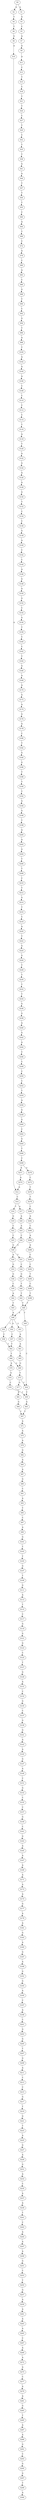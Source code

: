 strict digraph  {
	S0 -> S1 [ label = A ];
	S0 -> S2 [ label = A ];
	S1 -> S3 [ label = A ];
	S2 -> S4 [ label = T ];
	S3 -> S5 [ label = C ];
	S4 -> S6 [ label = T ];
	S5 -> S7 [ label = A ];
	S6 -> S8 [ label = G ];
	S7 -> S9 [ label = A ];
	S8 -> S10 [ label = A ];
	S9 -> S11 [ label = A ];
	S10 -> S12 [ label = A ];
	S11 -> S13 [ label = C ];
	S12 -> S14 [ label = C ];
	S13 -> S15 [ label = T ];
	S14 -> S16 [ label = T ];
	S14 -> S17 [ label = A ];
	S15 -> S18 [ label = C ];
	S16 -> S19 [ label = G ];
	S17 -> S20 [ label = A ];
	S18 -> S21 [ label = T ];
	S19 -> S22 [ label = C ];
	S20 -> S23 [ label = A ];
	S21 -> S24 [ label = T ];
	S22 -> S25 [ label = C ];
	S23 -> S26 [ label = C ];
	S24 -> S27 [ label = C ];
	S25 -> S28 [ label = G ];
	S26 -> S28 [ label = G ];
	S27 -> S29 [ label = T ];
	S28 -> S30 [ label = A ];
	S28 -> S31 [ label = T ];
	S29 -> S32 [ label = C ];
	S30 -> S33 [ label = G ];
	S31 -> S34 [ label = C ];
	S32 -> S35 [ label = T ];
	S33 -> S36 [ label = G ];
	S34 -> S37 [ label = G ];
	S35 -> S38 [ label = T ];
	S36 -> S39 [ label = C ];
	S37 -> S40 [ label = T ];
	S38 -> S41 [ label = G ];
	S39 -> S42 [ label = A ];
	S40 -> S43 [ label = T ];
	S41 -> S44 [ label = A ];
	S42 -> S45 [ label = T ];
	S43 -> S46 [ label = T ];
	S44 -> S47 [ label = T ];
	S45 -> S48 [ label = A ];
	S46 -> S49 [ label = T ];
	S46 -> S48 [ label = A ];
	S47 -> S50 [ label = T ];
	S48 -> S51 [ label = G ];
	S48 -> S52 [ label = A ];
	S48 -> S53 [ label = C ];
	S49 -> S54 [ label = C ];
	S50 -> S55 [ label = T ];
	S51 -> S56 [ label = A ];
	S52 -> S57 [ label = C ];
	S53 -> S58 [ label = C ];
	S54 -> S59 [ label = T ];
	S55 -> S60 [ label = C ];
	S56 -> S61 [ label = A ];
	S57 -> S62 [ label = T ];
	S58 -> S62 [ label = T ];
	S59 -> S63 [ label = G ];
	S60 -> S64 [ label = A ];
	S61 -> S65 [ label = T ];
	S62 -> S66 [ label = T ];
	S63 -> S67 [ label = T ];
	S64 -> S68 [ label = T ];
	S65 -> S69 [ label = G ];
	S66 -> S69 [ label = G ];
	S66 -> S70 [ label = A ];
	S67 -> S71 [ label = A ];
	S68 -> S72 [ label = C ];
	S69 -> S73 [ label = T ];
	S70 -> S74 [ label = G ];
	S71 -> S75 [ label = A ];
	S72 -> S76 [ label = A ];
	S73 -> S54 [ label = C ];
	S73 -> S77 [ label = G ];
	S74 -> S78 [ label = C ];
	S75 -> S79 [ label = A ];
	S76 -> S80 [ label = C ];
	S77 -> S81 [ label = A ];
	S78 -> S59 [ label = T ];
	S79 -> S82 [ label = G ];
	S80 -> S83 [ label = A ];
	S81 -> S84 [ label = G ];
	S82 -> S85 [ label = A ];
	S83 -> S86 [ label = C ];
	S84 -> S67 [ label = T ];
	S85 -> S87 [ label = A ];
	S86 -> S88 [ label = G ];
	S87 -> S89 [ label = G ];
	S88 -> S90 [ label = T ];
	S89 -> S91 [ label = C ];
	S90 -> S92 [ label = C ];
	S91 -> S93 [ label = A ];
	S92 -> S94 [ label = G ];
	S93 -> S95 [ label = T ];
	S94 -> S96 [ label = T ];
	S95 -> S97 [ label = C ];
	S96 -> S98 [ label = A ];
	S97 -> S99 [ label = A ];
	S98 -> S100 [ label = T ];
	S99 -> S101 [ label = G ];
	S100 -> S102 [ label = A ];
	S101 -> S103 [ label = T ];
	S102 -> S104 [ label = A ];
	S103 -> S105 [ label = T ];
	S104 -> S106 [ label = A ];
	S105 -> S107 [ label = G ];
	S106 -> S108 [ label = C ];
	S107 -> S109 [ label = T ];
	S108 -> S110 [ label = C ];
	S109 -> S111 [ label = G ];
	S110 -> S112 [ label = C ];
	S111 -> S113 [ label = A ];
	S112 -> S114 [ label = C ];
	S113 -> S115 [ label = T ];
	S114 -> S116 [ label = T ];
	S115 -> S117 [ label = C ];
	S116 -> S118 [ label = A ];
	S117 -> S119 [ label = G ];
	S118 -> S120 [ label = T ];
	S119 -> S121 [ label = G ];
	S120 -> S122 [ label = A ];
	S121 -> S123 [ label = G ];
	S122 -> S124 [ label = G ];
	S123 -> S125 [ label = C ];
	S124 -> S126 [ label = A ];
	S125 -> S127 [ label = T ];
	S126 -> S128 [ label = A ];
	S127 -> S129 [ label = G ];
	S128 -> S130 [ label = G ];
	S129 -> S131 [ label = A ];
	S130 -> S132 [ label = T ];
	S131 -> S133 [ label = C ];
	S132 -> S134 [ label = C ];
	S133 -> S135 [ label = G ];
	S134 -> S136 [ label = C ];
	S135 -> S137 [ label = C ];
	S136 -> S138 [ label = G ];
	S137 -> S139 [ label = G ];
	S138 -> S140 [ label = A ];
	S139 -> S141 [ label = G ];
	S140 -> S142 [ label = C ];
	S141 -> S143 [ label = A ];
	S142 -> S144 [ label = C ];
	S143 -> S145 [ label = A ];
	S144 -> S146 [ label = A ];
	S145 -> S147 [ label = G ];
	S146 -> S148 [ label = G ];
	S147 -> S149 [ label = A ];
	S148 -> S150 [ label = A ];
	S149 -> S151 [ label = C ];
	S150 -> S152 [ label = G ];
	S151 -> S153 [ label = G ];
	S152 -> S154 [ label = C ];
	S153 -> S155 [ label = C ];
	S154 -> S156 [ label = G ];
	S155 -> S157 [ label = C ];
	S156 -> S158 [ label = T ];
	S157 -> S159 [ label = G ];
	S158 -> S160 [ label = C ];
	S159 -> S161 [ label = C ];
	S160 -> S162 [ label = C ];
	S161 -> S163 [ label = G ];
	S162 -> S164 [ label = T ];
	S163 -> S165 [ label = A ];
	S164 -> S166 [ label = G ];
	S165 -> S167 [ label = A ];
	S166 -> S168 [ label = A ];
	S167 -> S169 [ label = A ];
	S168 -> S170 [ label = A ];
	S169 -> S171 [ label = A ];
	S170 -> S172 [ label = G ];
	S171 -> S173 [ label = A ];
	S172 -> S174 [ label = A ];
	S173 -> S175 [ label = A ];
	S174 -> S176 [ label = G ];
	S175 -> S177 [ label = G ];
	S176 -> S178 [ label = A ];
	S177 -> S179 [ label = A ];
	S178 -> S180 [ label = C ];
	S179 -> S181 [ label = A ];
	S180 -> S182 [ label = T ];
	S181 -> S183 [ label = G ];
	S182 -> S184 [ label = G ];
	S183 -> S185 [ label = A ];
	S184 -> S186 [ label = G ];
	S185 -> S187 [ label = G ];
	S186 -> S188 [ label = T ];
	S187 -> S189 [ label = A ];
	S188 -> S190 [ label = T ];
	S189 -> S191 [ label = G ];
	S190 -> S192 [ label = T ];
	S191 -> S193 [ label = G ];
	S192 -> S194 [ label = G ];
	S193 -> S195 [ label = A ];
	S194 -> S196 [ label = G ];
	S195 -> S197 [ label = C ];
	S196 -> S198 [ label = T ];
	S197 -> S199 [ label = A ];
	S198 -> S200 [ label = A ];
	S199 -> S201 [ label = C ];
	S200 -> S202 [ label = A ];
	S201 -> S203 [ label = G ];
	S202 -> S204 [ label = G ];
	S203 -> S205 [ label = G ];
	S204 -> S206 [ label = T ];
	S205 -> S207 [ label = T ];
	S206 -> S208 [ label = T ];
	S207 -> S209 [ label = G ];
	S208 -> S210 [ label = C ];
	S209 -> S211 [ label = A ];
	S210 -> S212 [ label = T ];
	S211 -> S213 [ label = C ];
	S212 -> S214 [ label = G ];
	S213 -> S215 [ label = C ];
	S214 -> S216 [ label = T ];
	S215 -> S217 [ label = G ];
	S216 -> S218 [ label = C ];
	S217 -> S219 [ label = T ];
	S218 -> S220 [ label = A ];
	S219 -> S221 [ label = G ];
	S220 -> S222 [ label = T ];
	S221 -> S223 [ label = T ];
	S222 -> S224 [ label = G ];
	S223 -> S225 [ label = A ];
	S224 -> S226 [ label = G ];
	S225 -> S227 [ label = G ];
	S226 -> S228 [ label = T ];
	S227 -> S229 [ label = A ];
	S228 -> S230 [ label = T ];
	S229 -> S231 [ label = G ];
	S230 -> S232 [ label = T ];
	S231 -> S233 [ label = A ];
	S232 -> S234 [ label = T ];
	S233 -> S235 [ label = C ];
	S234 -> S236 [ label = G ];
	S235 -> S237 [ label = A ];
	S236 -> S238 [ label = G ];
	S237 -> S239 [ label = A ];
	S238 -> S240 [ label = A ];
	S239 -> S241 [ label = T ];
	S240 -> S242 [ label = G ];
	S241 -> S243 [ label = C ];
	S242 -> S244 [ label = A ];
	S243 -> S245 [ label = A ];
	S244 -> S246 [ label = C ];
	S245 -> S247 [ label = A ];
	S246 -> S248 [ label = C ];
	S247 -> S249 [ label = A ];
	S248 -> S250 [ label = C ];
	S249 -> S251 [ label = G ];
	S250 -> S252 [ label = C ];
	S251 -> S253 [ label = C ];
	S252 -> S254 [ label = T ];
	S253 -> S255 [ label = T ];
	S254 -> S256 [ label = A ];
	S255 -> S257 [ label = G ];
	S256 -> S258 [ label = G ];
	S257 -> S259 [ label = A ];
	S258 -> S260 [ label = G ];
	S259 -> S261 [ label = A ];
	S260 -> S262 [ label = C ];
	S261 -> S263 [ label = A ];
	S262 -> S264 [ label = G ];
	S263 -> S265 [ label = A ];
	S264 -> S266 [ label = T ];
	S265 -> S267 [ label = C ];
	S266 -> S268 [ label = C ];
	S267 -> S269 [ label = A ];
	S268 -> S270 [ label = G ];
	S268 -> S271 [ label = A ];
	S269 -> S272 [ label = A ];
	S270 -> S273 [ label = C ];
	S271 -> S274 [ label = A ];
	S272 -> S275 [ label = A ];
	S273 -> S276 [ label = T ];
	S274 -> S12 [ label = A ];
	S275 -> S277 [ label = C ];
	S276 -> S278 [ label = T ];
	S277 -> S279 [ label = A ];
	S278 -> S280 [ label = C ];
	S279 -> S281 [ label = A ];
	S280 -> S282 [ label = A ];
	S281 -> S283 [ label = G ];
	S282 -> S284 [ label = C ];
	S283 -> S285 [ label = T ];
	S284 -> S286 [ label = A ];
	S285 -> S287 [ label = A ];
	S286 -> S288 [ label = A ];
	S287 -> S289 [ label = A ];
	S288 -> S290 [ label = C ];
	S289 -> S291 [ label = G ];
	S290 -> S292 [ label = C ];
	S291 -> S293 [ label = C ];
	S292 -> S294 [ label = T ];
	S293 -> S295 [ label = G ];
	S294 -> S296 [ label = C ];
	S295 -> S297 [ label = G ];
	S296 -> S298 [ label = T ];
	S297 -> S299 [ label = T ];
	S298 -> S46 [ label = T ];
	S299 -> S300 [ label = A ];
}
